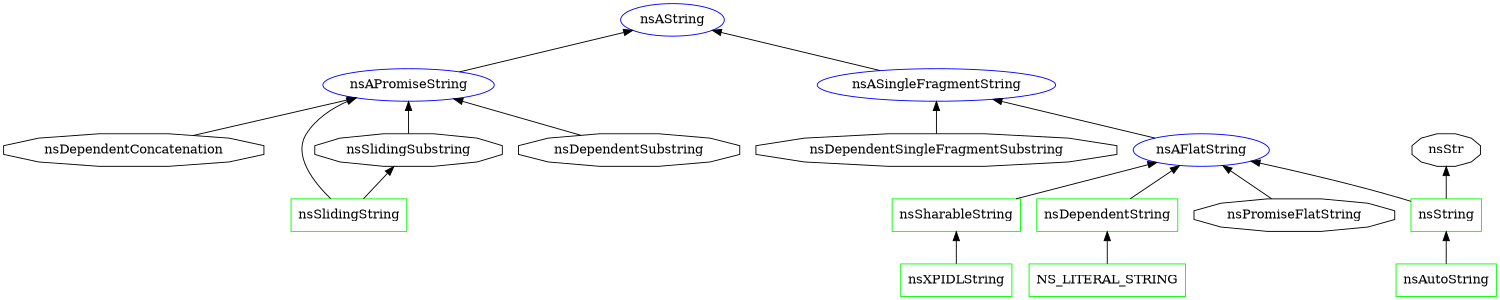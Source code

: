 digraph strings {
    node [shape=box];
    size="10,20";
    fontname=Helvetica;
    fontcolor=blue;

    nsAPromiseString -> nsSlidingString [dir=back];

    nsAPromiseString -> nsSlidingSubstring [dir=back];
    nsAFlatString -> nsPromiseFlatString [dir=back];
    nsAPromiseString -> nsDependentSubstring [dir=back];
    nsASingleFragmentString -> nsDependentSingleFragmentSubstring [dir=back];
    nsAPromiseString -> nsDependentConcatenation [dir=back];

    nsString -> nsAutoString [dir=back];
    nsStr -> nsString [dir=back];
    nsAFlatString -> nsString [dir=back];
    nsSharableString -> nsXPIDLString [dir=back];
    nsDependentString -> NS_LITERAL_STRING [dir=back];
    nsAFlatString -> nsDependentString [dir=back];
    nsAFlatString -> nsSharableString [dir=back];
    nsSlidingSubstring -> nsSlidingString [dir=back];
    nsASingleFragmentString -> nsAFlatString [dir=back];

    nsAString -> nsAPromiseString [dir=back];
    nsAString -> nsASingleFragmentString [dir=back];

    /* abstract classes */
    nsAString [shape=ellipse color=blue URL="http://lxr.mozilla.org/seamonkey/source/string/public/nsAString.h"];
    nsAFlatString [shape=ellipse color=blue];
    nsASingleFragmentString [shape=ellipse color=blue];
    nsAPromiseString [shape=ellipse color=blue];

    /* internal concrete classes */
    nsDependentSingleFragmentSubstring [shape=polygon sides=12];
    nsDependentSubstring [shape=polygon sides=12];
    nsDependentConcatenation [shape=polygon sides=12];
    nsPromiseFlatString [shape=polygon sides=12];
    nsSlidingSubstring [shape=polygon sides=12];
    nsStr [shape=polygon sides=12];
    
    /* concrete classes */
    nsXPIDLString [color=green];
    nsDependentString [color=green];
    nsString [color=green];
    nsAutoString [color=green];
    nsSharableString [color=green];
    nsSlidingString [color=green];
    NS_LITERAL_STRING [color=green];
}

